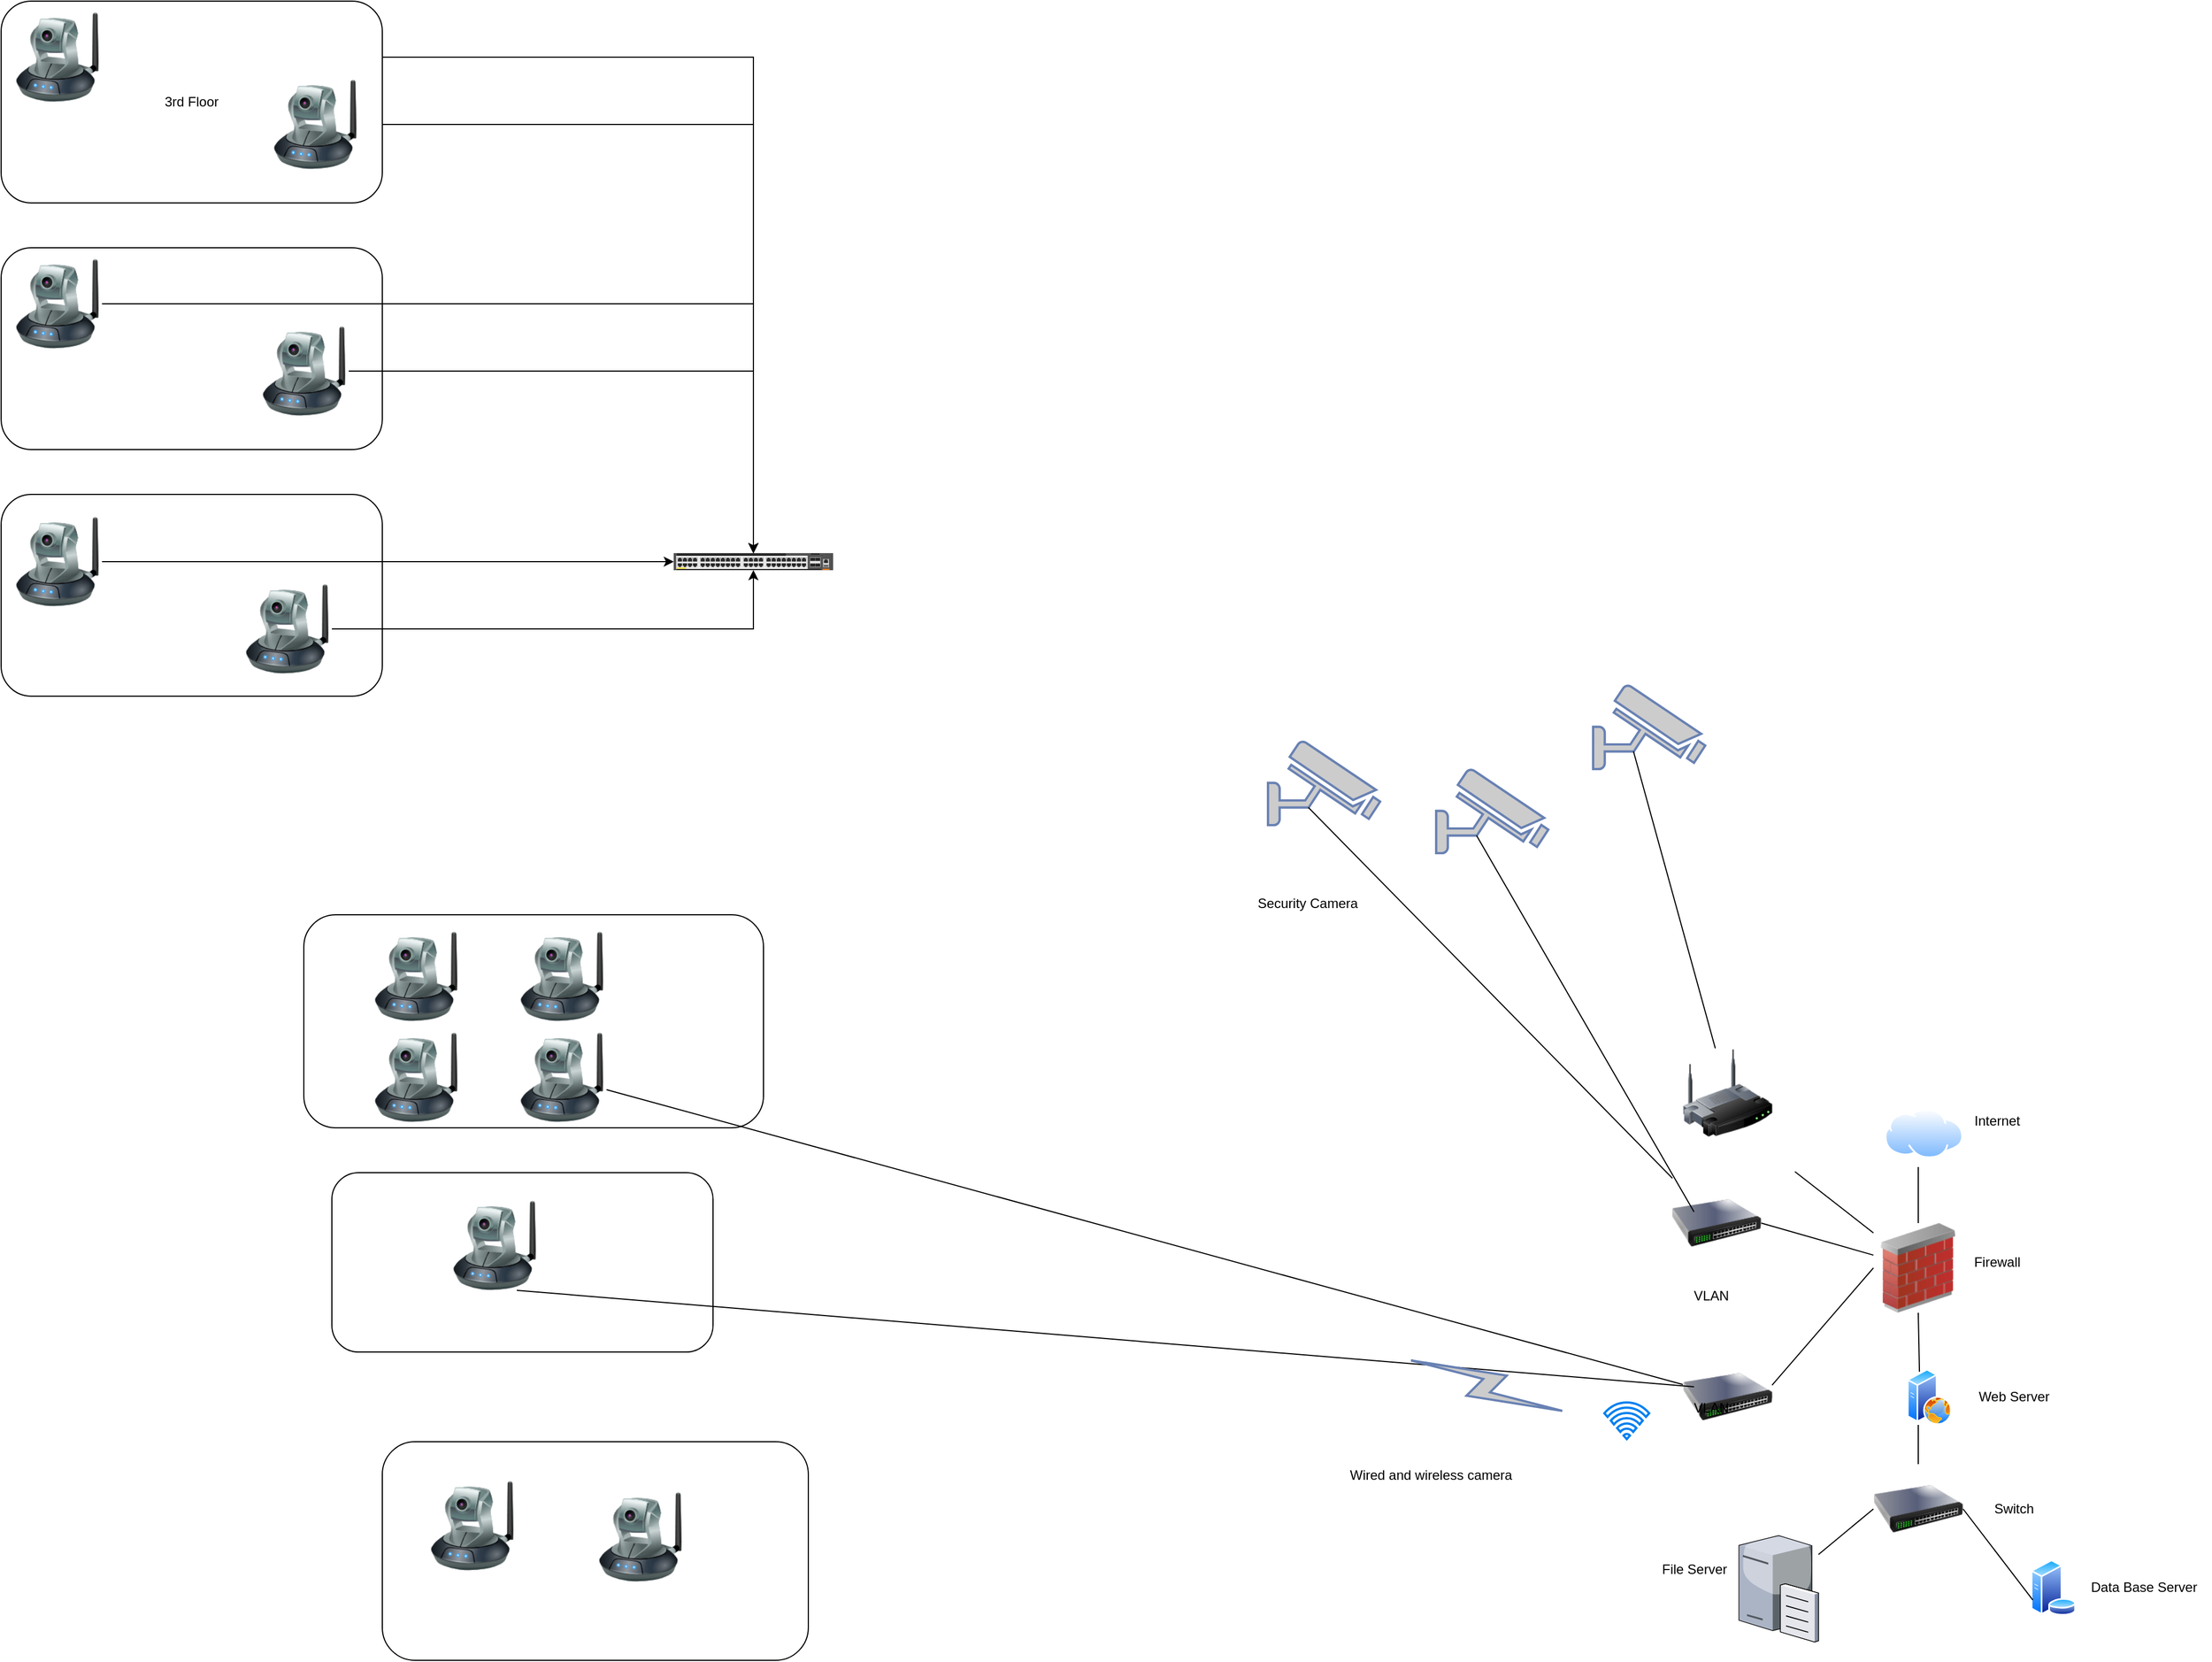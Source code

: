 <mxfile version="21.2.1" type="github">
  <diagram name="Page-1" id="kUGmlVv1KhsbOFP3ll0R">
    <mxGraphModel dx="3578" dy="3178" grid="1" gridSize="10" guides="1" tooltips="1" connect="1" arrows="1" fold="1" page="1" pageScale="1" pageWidth="850" pageHeight="1100" math="0" shadow="0">
      <root>
        <mxCell id="0" />
        <mxCell id="1" parent="0" />
        <mxCell id="BCT4acggiIJb0DLnrBcZ-18" value="" style="rounded=1;whiteSpace=wrap;html=1;" vertex="1" parent="1">
          <mxGeometry x="-840" y="-175" width="380" height="195" as="geometry" />
        </mxCell>
        <mxCell id="BCT4acggiIJb0DLnrBcZ-17" value="" style="rounded=1;whiteSpace=wrap;html=1;" vertex="1" parent="1">
          <mxGeometry x="-885" y="-415" width="340" height="160" as="geometry" />
        </mxCell>
        <mxCell id="BCT4acggiIJb0DLnrBcZ-16" value="" style="rounded=1;whiteSpace=wrap;html=1;" vertex="1" parent="1">
          <mxGeometry x="-910" y="-645" width="410" height="190" as="geometry" />
        </mxCell>
        <mxCell id="BCT4acggiIJb0DLnrBcZ-15" value="" style="rounded=1;whiteSpace=wrap;html=1;" vertex="1" parent="1">
          <mxGeometry x="-1180" y="-1020" width="340" height="180" as="geometry" />
        </mxCell>
        <mxCell id="BCT4acggiIJb0DLnrBcZ-14" value="" style="rounded=1;whiteSpace=wrap;html=1;" vertex="1" parent="1">
          <mxGeometry x="-1180" y="-1240" width="340" height="180" as="geometry" />
        </mxCell>
        <mxCell id="BjX1OBnDMtsCjzTjb3aX-3" value="" style="image;html=1;image=img/lib/clip_art/networking/Switch_128x128.png" parent="1" vertex="1">
          <mxGeometry x="490" y="-155" width="80" height="80" as="geometry" />
        </mxCell>
        <mxCell id="BjX1OBnDMtsCjzTjb3aX-4" value="" style="image;html=1;image=img/lib/clip_art/networking/Firewall_02_128x128.png" parent="1" vertex="1">
          <mxGeometry x="490" y="-370" width="80" height="80" as="geometry" />
        </mxCell>
        <mxCell id="BjX1OBnDMtsCjzTjb3aX-5" value="" style="image;aspect=fixed;perimeter=ellipsePerimeter;html=1;align=center;shadow=0;dashed=0;spacingTop=3;image=img/lib/active_directory/internet_cloud.svg;" parent="1" vertex="1">
          <mxGeometry x="500" y="-472.05" width="70" height="44.1" as="geometry" />
        </mxCell>
        <mxCell id="BjX1OBnDMtsCjzTjb3aX-6" value="" style="image;aspect=fixed;perimeter=ellipsePerimeter;html=1;align=center;shadow=0;dashed=0;spacingTop=3;image=img/lib/active_directory/web_server.svg;" parent="1" vertex="1">
          <mxGeometry x="520" y="-240" width="40" height="50" as="geometry" />
        </mxCell>
        <mxCell id="BjX1OBnDMtsCjzTjb3aX-8" value="" style="verticalLabelPosition=bottom;sketch=0;aspect=fixed;html=1;verticalAlign=top;strokeColor=none;align=center;outlineConnect=0;shape=mxgraph.citrix.file_server;" parent="1" vertex="1">
          <mxGeometry x="370" y="-93.5" width="71" height="97" as="geometry" />
        </mxCell>
        <mxCell id="BjX1OBnDMtsCjzTjb3aX-9" value="" style="image;aspect=fixed;perimeter=ellipsePerimeter;html=1;align=center;shadow=0;dashed=0;spacingTop=3;image=img/lib/active_directory/database_server.svg;" parent="1" vertex="1">
          <mxGeometry x="630" y="-70" width="41" height="50" as="geometry" />
        </mxCell>
        <mxCell id="BjX1OBnDMtsCjzTjb3aX-10" value="Internet&lt;br&gt;" style="text;html=1;align=center;verticalAlign=middle;resizable=0;points=[];autosize=1;strokeColor=none;fillColor=none;" parent="1" vertex="1">
          <mxGeometry x="570" y="-475.9" width="60" height="30" as="geometry" />
        </mxCell>
        <mxCell id="BjX1OBnDMtsCjzTjb3aX-11" value="Firewall&lt;br&gt;" style="text;html=1;align=center;verticalAlign=middle;resizable=0;points=[];autosize=1;strokeColor=none;fillColor=none;" parent="1" vertex="1">
          <mxGeometry x="570" y="-350" width="60" height="30" as="geometry" />
        </mxCell>
        <mxCell id="BjX1OBnDMtsCjzTjb3aX-12" value="Web Server&lt;br&gt;" style="text;html=1;align=center;verticalAlign=middle;resizable=0;points=[];autosize=1;strokeColor=none;fillColor=none;" parent="1" vertex="1">
          <mxGeometry x="570" y="-230" width="90" height="30" as="geometry" />
        </mxCell>
        <mxCell id="BjX1OBnDMtsCjzTjb3aX-13" value="Switch" style="text;html=1;align=center;verticalAlign=middle;resizable=0;points=[];autosize=1;strokeColor=none;fillColor=none;" parent="1" vertex="1">
          <mxGeometry x="585" y="-130" width="60" height="30" as="geometry" />
        </mxCell>
        <mxCell id="BjX1OBnDMtsCjzTjb3aX-17" value="" style="endArrow=none;html=1;rounded=0;entryX=0.5;entryY=1;entryDx=0;entryDy=0;exitX=0.25;exitY=0;exitDx=0;exitDy=0;" parent="1" source="BjX1OBnDMtsCjzTjb3aX-6" target="BjX1OBnDMtsCjzTjb3aX-4" edge="1">
          <mxGeometry width="50" height="50" relative="1" as="geometry">
            <mxPoint x="250" y="-130" as="sourcePoint" />
            <mxPoint x="300" y="-180" as="targetPoint" />
          </mxGeometry>
        </mxCell>
        <mxCell id="BjX1OBnDMtsCjzTjb3aX-18" value="" style="endArrow=none;html=1;rounded=0;" parent="1" source="BjX1OBnDMtsCjzTjb3aX-4" edge="1">
          <mxGeometry width="50" height="50" relative="1" as="geometry">
            <mxPoint x="480" y="-390" as="sourcePoint" />
            <mxPoint x="530" y="-420" as="targetPoint" />
          </mxGeometry>
        </mxCell>
        <mxCell id="BjX1OBnDMtsCjzTjb3aX-19" value="" style="endArrow=none;html=1;rounded=0;" parent="1" source="BjX1OBnDMtsCjzTjb3aX-3" edge="1">
          <mxGeometry width="50" height="50" relative="1" as="geometry">
            <mxPoint x="480" y="-140" as="sourcePoint" />
            <mxPoint x="530" y="-190" as="targetPoint" />
          </mxGeometry>
        </mxCell>
        <mxCell id="BjX1OBnDMtsCjzTjb3aX-20" value="File Server&lt;br&gt;" style="text;html=1;align=center;verticalAlign=middle;resizable=0;points=[];autosize=1;strokeColor=none;fillColor=none;" parent="1" vertex="1">
          <mxGeometry x="290" y="-76.5" width="80" height="30" as="geometry" />
        </mxCell>
        <mxCell id="BjX1OBnDMtsCjzTjb3aX-21" value="Data Base Server&lt;br&gt;" style="text;html=1;align=center;verticalAlign=middle;resizable=0;points=[];autosize=1;strokeColor=none;fillColor=none;" parent="1" vertex="1">
          <mxGeometry x="671" y="-60" width="120" height="30" as="geometry" />
        </mxCell>
        <mxCell id="BjX1OBnDMtsCjzTjb3aX-22" value="" style="image;html=1;image=img/lib/clip_art/networking/Switch_128x128.png" parent="1" vertex="1">
          <mxGeometry x="310" y="-410" width="80" height="80" as="geometry" />
        </mxCell>
        <mxCell id="BjX1OBnDMtsCjzTjb3aX-23" value="" style="endArrow=none;html=1;rounded=0;entryX=0.995;entryY=0.369;entryDx=0;entryDy=0;exitX=0;exitY=0.5;exitDx=0;exitDy=0;entryPerimeter=0;" parent="1" source="BjX1OBnDMtsCjzTjb3aX-4" target="BjX1OBnDMtsCjzTjb3aX-24" edge="1">
          <mxGeometry width="50" height="50" relative="1" as="geometry">
            <mxPoint x="411" y="-208" as="sourcePoint" />
            <mxPoint x="410" y="-260" as="targetPoint" />
          </mxGeometry>
        </mxCell>
        <mxCell id="BjX1OBnDMtsCjzTjb3aX-24" value="" style="image;html=1;image=img/lib/clip_art/networking/Switch_128x128.png" parent="1" vertex="1">
          <mxGeometry x="320" y="-255" width="80" height="80" as="geometry" />
        </mxCell>
        <mxCell id="BjX1OBnDMtsCjzTjb3aX-25" value="VLAN" style="text;html=1;align=center;verticalAlign=middle;resizable=0;points=[];autosize=1;strokeColor=none;fillColor=none;" parent="1" vertex="1">
          <mxGeometry x="320" y="-320" width="50" height="30" as="geometry" />
        </mxCell>
        <mxCell id="BjX1OBnDMtsCjzTjb3aX-26" value="VLAN" style="text;html=1;align=center;verticalAlign=middle;resizable=0;points=[];autosize=1;strokeColor=none;fillColor=none;" parent="1" vertex="1">
          <mxGeometry x="320" y="-220" width="50" height="30" as="geometry" />
        </mxCell>
        <mxCell id="BjX1OBnDMtsCjzTjb3aX-27" value="" style="endArrow=none;html=1;rounded=0;entryX=1;entryY=0.5;entryDx=0;entryDy=0;" parent="1" source="BjX1OBnDMtsCjzTjb3aX-4" target="BjX1OBnDMtsCjzTjb3aX-22" edge="1">
          <mxGeometry width="50" height="50" relative="1" as="geometry">
            <mxPoint x="500" y="-320" as="sourcePoint" />
            <mxPoint x="400" y="-250" as="targetPoint" />
          </mxGeometry>
        </mxCell>
        <mxCell id="BjX1OBnDMtsCjzTjb3aX-29" value="" style="image;html=1;image=img/lib/clip_art/networking/Ip_Camera_128x128.png" parent="1" vertex="1">
          <mxGeometry x="-720" y="-540" width="80" height="80" as="geometry" />
        </mxCell>
        <mxCell id="BjX1OBnDMtsCjzTjb3aX-30" value="" style="image;html=1;image=img/lib/clip_art/networking/Ip_Camera_128x128.png" parent="1" vertex="1">
          <mxGeometry x="-780" y="-390" width="80" height="80" as="geometry" />
        </mxCell>
        <mxCell id="BjX1OBnDMtsCjzTjb3aX-31" value="" style="fontColor=#0066CC;verticalAlign=top;verticalLabelPosition=bottom;labelPosition=center;align=center;html=1;outlineConnect=0;fillColor=#CCCCCC;strokeColor=#6881B3;gradientColor=none;gradientDirection=north;strokeWidth=2;shape=mxgraph.networks.security_camera;" parent="1" vertex="1">
          <mxGeometry x="100" y="-775" width="100" height="75" as="geometry" />
        </mxCell>
        <mxCell id="BjX1OBnDMtsCjzTjb3aX-32" value="" style="fontColor=#0066CC;verticalAlign=top;verticalLabelPosition=bottom;labelPosition=center;align=center;html=1;outlineConnect=0;fillColor=#CCCCCC;strokeColor=#6881B3;gradientColor=none;gradientDirection=north;strokeWidth=2;shape=mxgraph.networks.security_camera;" parent="1" vertex="1">
          <mxGeometry x="240" y="-850" width="100" height="75" as="geometry" />
        </mxCell>
        <mxCell id="BjX1OBnDMtsCjzTjb3aX-33" value="" style="fontColor=#0066CC;verticalAlign=top;verticalLabelPosition=bottom;labelPosition=center;align=center;html=1;outlineConnect=0;fillColor=#CCCCCC;strokeColor=#6881B3;gradientColor=none;gradientDirection=north;strokeWidth=2;shape=mxgraph.networks.security_camera;" parent="1" vertex="1">
          <mxGeometry x="-50" y="-800" width="100" height="75" as="geometry" />
        </mxCell>
        <mxCell id="BjX1OBnDMtsCjzTjb3aX-35" value="" style="image;html=1;image=img/lib/clip_art/networking/Ip_Camera_128x128.png" parent="1" vertex="1">
          <mxGeometry x="-800" y="-140" width="80" height="80" as="geometry" />
        </mxCell>
        <mxCell id="BjX1OBnDMtsCjzTjb3aX-37" value="" style="endArrow=none;html=1;rounded=0;" parent="1" source="BjX1OBnDMtsCjzTjb3aX-24" target="BjX1OBnDMtsCjzTjb3aX-29" edge="1">
          <mxGeometry width="50" height="50" relative="1" as="geometry">
            <mxPoint x="500" y="-320" as="sourcePoint" />
            <mxPoint x="400" y="-250" as="targetPoint" />
          </mxGeometry>
        </mxCell>
        <mxCell id="BjX1OBnDMtsCjzTjb3aX-38" value="Security Camera" style="text;html=1;align=center;verticalAlign=middle;resizable=0;points=[];autosize=1;strokeColor=none;fillColor=none;" parent="1" vertex="1">
          <mxGeometry x="-70" y="-670" width="110" height="30" as="geometry" />
        </mxCell>
        <mxCell id="BjX1OBnDMtsCjzTjb3aX-39" value="Wired and wireless camera" style="text;html=1;align=center;verticalAlign=middle;resizable=0;points=[];autosize=1;strokeColor=none;fillColor=none;" parent="1" vertex="1">
          <mxGeometry x="10" y="-160" width="170" height="30" as="geometry" />
        </mxCell>
        <mxCell id="BjX1OBnDMtsCjzTjb3aX-40" value="" style="endArrow=none;html=1;rounded=0;entryX=0.75;entryY=1;entryDx=0;entryDy=0;" parent="1" target="BjX1OBnDMtsCjzTjb3aX-30" edge="1">
          <mxGeometry width="50" height="50" relative="1" as="geometry">
            <mxPoint x="330" y="-224" as="sourcePoint" />
            <mxPoint x="210" y="-281" as="targetPoint" />
          </mxGeometry>
        </mxCell>
        <mxCell id="BjX1OBnDMtsCjzTjb3aX-41" value="" style="html=1;fillColor=#CCCCCC;strokeColor=#6881B3;gradientColor=none;gradientDirection=north;strokeWidth=2;shape=mxgraph.networks.comm_link_edge;html=1;labelBackgroundColor=none;endArrow=none;fontFamily=Verdana;fontSize=22;fontColor=#000000;" parent="1" edge="1">
          <mxGeometry width="100" height="100" relative="1" as="geometry">
            <mxPoint x="220" y="-200.0" as="sourcePoint" />
            <mxPoint x="70" y="-250.0" as="targetPoint" />
            <Array as="points">
              <mxPoint x="50" y="-287.65" />
            </Array>
          </mxGeometry>
        </mxCell>
        <mxCell id="BjX1OBnDMtsCjzTjb3aX-42" value="" style="endArrow=none;html=1;rounded=0;entryX=0.36;entryY=0.79;entryDx=0;entryDy=0;entryPerimeter=0;" parent="1" source="BjX1OBnDMtsCjzTjb3aX-22" target="BjX1OBnDMtsCjzTjb3aX-33" edge="1">
          <mxGeometry width="50" height="50" relative="1" as="geometry">
            <mxPoint x="500" y="-331" as="sourcePoint" />
            <mxPoint x="400" y="-360" as="targetPoint" />
          </mxGeometry>
        </mxCell>
        <mxCell id="BjX1OBnDMtsCjzTjb3aX-43" value="" style="endArrow=none;html=1;rounded=0;entryX=0.36;entryY=0.79;entryDx=0;entryDy=0;entryPerimeter=0;" parent="1" target="BjX1OBnDMtsCjzTjb3aX-31" edge="1">
          <mxGeometry width="50" height="50" relative="1" as="geometry">
            <mxPoint x="330" y="-380" as="sourcePoint" />
            <mxPoint x="-4" y="-496" as="targetPoint" />
          </mxGeometry>
        </mxCell>
        <mxCell id="BjX1OBnDMtsCjzTjb3aX-44" value="" style="endArrow=none;html=1;rounded=0;entryX=0.36;entryY=0.79;entryDx=0;entryDy=0;entryPerimeter=0;" parent="1" source="BjX1OBnDMtsCjzTjb3aX-47" target="BjX1OBnDMtsCjzTjb3aX-32" edge="1">
          <mxGeometry width="50" height="50" relative="1" as="geometry">
            <mxPoint x="340" y="-370" as="sourcePoint" />
            <mxPoint x="116" y="-491" as="targetPoint" />
          </mxGeometry>
        </mxCell>
        <mxCell id="BjX1OBnDMtsCjzTjb3aX-45" value="" style="endArrow=none;html=1;rounded=0;exitX=0;exitY=0.5;exitDx=0;exitDy=0;" parent="1" source="BjX1OBnDMtsCjzTjb3aX-3" target="BjX1OBnDMtsCjzTjb3aX-8" edge="1">
          <mxGeometry width="50" height="50" relative="1" as="geometry">
            <mxPoint x="500" y="-320" as="sourcePoint" />
            <mxPoint x="410" y="-215" as="targetPoint" />
          </mxGeometry>
        </mxCell>
        <mxCell id="BjX1OBnDMtsCjzTjb3aX-46" value="" style="endArrow=none;html=1;rounded=0;entryX=0;entryY=0.75;entryDx=0;entryDy=0;exitX=1;exitY=0.5;exitDx=0;exitDy=0;" parent="1" source="BjX1OBnDMtsCjzTjb3aX-3" target="BjX1OBnDMtsCjzTjb3aX-9" edge="1">
          <mxGeometry width="50" height="50" relative="1" as="geometry">
            <mxPoint x="510" y="-310" as="sourcePoint" />
            <mxPoint x="420" y="-205" as="targetPoint" />
          </mxGeometry>
        </mxCell>
        <mxCell id="BjX1OBnDMtsCjzTjb3aX-47" value="" style="image;html=1;image=img/lib/clip_art/networking/Wireless_Router_128x128.png" parent="1" vertex="1">
          <mxGeometry x="320" y="-525.9" width="80" height="80" as="geometry" />
        </mxCell>
        <mxCell id="BjX1OBnDMtsCjzTjb3aX-48" value="" style="endArrow=none;html=1;rounded=0;entryX=0.36;entryY=0.79;entryDx=0;entryDy=0;entryPerimeter=0;" parent="1" source="BjX1OBnDMtsCjzTjb3aX-4" edge="1">
          <mxGeometry width="50" height="50" relative="1" as="geometry">
            <mxPoint x="544" y="-376.9" as="sourcePoint" />
            <mxPoint x="420" y="-415.9" as="targetPoint" />
          </mxGeometry>
        </mxCell>
        <mxCell id="BjX1OBnDMtsCjzTjb3aX-49" value="" style="html=1;verticalLabelPosition=bottom;align=center;labelBackgroundColor=#ffffff;verticalAlign=top;strokeWidth=2;strokeColor=#0080F0;shadow=0;dashed=0;shape=mxgraph.ios7.icons.wifi;pointerEvents=1" parent="1" vertex="1">
          <mxGeometry x="250" y="-210" width="40" height="32.75" as="geometry" />
        </mxCell>
        <mxCell id="BCT4acggiIJb0DLnrBcZ-1" value="" style="image;html=1;image=img/lib/clip_art/networking/Ip_Camera_128x128.png" vertex="1" parent="1">
          <mxGeometry x="-720" y="-630" width="80" height="80" as="geometry" />
        </mxCell>
        <mxCell id="BCT4acggiIJb0DLnrBcZ-2" value="" style="image;html=1;image=img/lib/clip_art/networking/Ip_Camera_128x128.png" vertex="1" parent="1">
          <mxGeometry x="-850" y="-540" width="80" height="80" as="geometry" />
        </mxCell>
        <mxCell id="BCT4acggiIJb0DLnrBcZ-3" value="" style="image;html=1;image=img/lib/clip_art/networking/Ip_Camera_128x128.png" vertex="1" parent="1">
          <mxGeometry x="-850" y="-630" width="80" height="80" as="geometry" />
        </mxCell>
        <mxCell id="BCT4acggiIJb0DLnrBcZ-27" style="edgeStyle=orthogonalEdgeStyle;rounded=0;orthogonalLoop=1;jettySize=auto;html=1;" edge="1" parent="1" source="BCT4acggiIJb0DLnrBcZ-4" target="BCT4acggiIJb0DLnrBcZ-21">
          <mxGeometry relative="1" as="geometry" />
        </mxCell>
        <mxCell id="BCT4acggiIJb0DLnrBcZ-4" value="" style="image;html=1;image=img/lib/clip_art/networking/Ip_Camera_128x128.png" vertex="1" parent="1">
          <mxGeometry x="-1170" y="-1000" width="80" height="80" as="geometry" />
        </mxCell>
        <mxCell id="BCT4acggiIJb0DLnrBcZ-25" style="edgeStyle=orthogonalEdgeStyle;rounded=0;orthogonalLoop=1;jettySize=auto;html=1;" edge="1" parent="1" source="BCT4acggiIJb0DLnrBcZ-5" target="BCT4acggiIJb0DLnrBcZ-21">
          <mxGeometry relative="1" as="geometry">
            <mxPoint x="-320" y="-935" as="targetPoint" />
          </mxGeometry>
        </mxCell>
        <mxCell id="BCT4acggiIJb0DLnrBcZ-5" value="" style="image;html=1;image=img/lib/clip_art/networking/Ip_Camera_128x128.png" vertex="1" parent="1">
          <mxGeometry x="-1170" y="-1230" width="80" height="80" as="geometry" />
        </mxCell>
        <mxCell id="BCT4acggiIJb0DLnrBcZ-26" style="edgeStyle=orthogonalEdgeStyle;rounded=0;orthogonalLoop=1;jettySize=auto;html=1;" edge="1" parent="1" source="BCT4acggiIJb0DLnrBcZ-6" target="BCT4acggiIJb0DLnrBcZ-21">
          <mxGeometry relative="1" as="geometry" />
        </mxCell>
        <mxCell id="BCT4acggiIJb0DLnrBcZ-6" value="" style="image;html=1;image=img/lib/clip_art/networking/Ip_Camera_128x128.png" vertex="1" parent="1">
          <mxGeometry x="-950" y="-1170" width="80" height="80" as="geometry" />
        </mxCell>
        <mxCell id="BCT4acggiIJb0DLnrBcZ-22" style="edgeStyle=orthogonalEdgeStyle;rounded=0;orthogonalLoop=1;jettySize=auto;html=1;" edge="1" parent="1" source="BCT4acggiIJb0DLnrBcZ-7" target="BCT4acggiIJb0DLnrBcZ-21">
          <mxGeometry relative="1" as="geometry" />
        </mxCell>
        <mxCell id="BCT4acggiIJb0DLnrBcZ-23" style="edgeStyle=orthogonalEdgeStyle;rounded=0;orthogonalLoop=1;jettySize=auto;html=1;" edge="1" parent="1" source="BCT4acggiIJb0DLnrBcZ-8" target="BCT4acggiIJb0DLnrBcZ-21">
          <mxGeometry relative="1" as="geometry" />
        </mxCell>
        <mxCell id="BCT4acggiIJb0DLnrBcZ-28" style="edgeStyle=orthogonalEdgeStyle;rounded=0;orthogonalLoop=1;jettySize=auto;html=1;" edge="1" parent="1" source="BCT4acggiIJb0DLnrBcZ-9" target="BCT4acggiIJb0DLnrBcZ-21">
          <mxGeometry relative="1" as="geometry" />
        </mxCell>
        <mxCell id="BCT4acggiIJb0DLnrBcZ-9" value="" style="image;html=1;image=img/lib/clip_art/networking/Ip_Camera_128x128.png" vertex="1" parent="1">
          <mxGeometry x="-965" y="-940" width="80" height="80" as="geometry" />
        </mxCell>
        <mxCell id="BCT4acggiIJb0DLnrBcZ-20" value="" style="image;html=1;image=img/lib/clip_art/networking/Ip_Camera_128x128.png" vertex="1" parent="1">
          <mxGeometry x="-650" y="-130" width="80" height="80" as="geometry" />
        </mxCell>
        <mxCell id="BCT4acggiIJb0DLnrBcZ-21" value="" style="html=1;verticalLabelPosition=bottom;verticalAlign=top;outlineConnect=0;shadow=0;dashed=0;shape=mxgraph.rack.hpe_aruba.switches.jl659a_aruba_6300m_48_port_hpe_smart_rate_1_2_5_5gbe_class_6_poe_and_4_port_switch;" vertex="1" parent="1">
          <mxGeometry x="-580" y="-967.5" width="142" height="15" as="geometry" />
        </mxCell>
        <mxCell id="BCT4acggiIJb0DLnrBcZ-31" value="" style="group" vertex="1" connectable="0" parent="1">
          <mxGeometry x="-1180" y="-1460" width="340" height="180" as="geometry" />
        </mxCell>
        <mxCell id="BCT4acggiIJb0DLnrBcZ-29" value="" style="group;movable=1;resizable=1;rotatable=1;deletable=1;editable=1;locked=0;connectable=1;" vertex="1" connectable="0" parent="BCT4acggiIJb0DLnrBcZ-31">
          <mxGeometry width="340" height="180" as="geometry" />
        </mxCell>
        <mxCell id="BCT4acggiIJb0DLnrBcZ-12" value="" style="rounded=1;whiteSpace=wrap;html=1;movable=1;resizable=1;rotatable=1;deletable=1;editable=1;locked=0;connectable=1;" vertex="1" parent="BCT4acggiIJb0DLnrBcZ-29">
          <mxGeometry width="340" height="180" as="geometry" />
        </mxCell>
        <mxCell id="BCT4acggiIJb0DLnrBcZ-7" value="" style="image;html=1;image=img/lib/clip_art/networking/Ip_Camera_128x128.png" vertex="1" parent="BCT4acggiIJb0DLnrBcZ-29">
          <mxGeometry x="10" y="10" width="80" height="80" as="geometry" />
        </mxCell>
        <mxCell id="BCT4acggiIJb0DLnrBcZ-8" value="" style="image;html=1;image=img/lib/clip_art/networking/Ip_Camera_128x128.png" vertex="1" parent="BCT4acggiIJb0DLnrBcZ-29">
          <mxGeometry x="240" y="70" width="80" height="80" as="geometry" />
        </mxCell>
        <mxCell id="BCT4acggiIJb0DLnrBcZ-30" value="3rd Floor" style="text;html=1;strokeColor=none;fillColor=none;align=center;verticalAlign=middle;whiteSpace=wrap;rounded=0;movable=1;resizable=1;rotatable=1;deletable=1;editable=1;locked=0;connectable=1;" vertex="1" parent="BCT4acggiIJb0DLnrBcZ-31">
          <mxGeometry x="140" y="75" width="60" height="30" as="geometry" />
        </mxCell>
      </root>
    </mxGraphModel>
  </diagram>
</mxfile>
